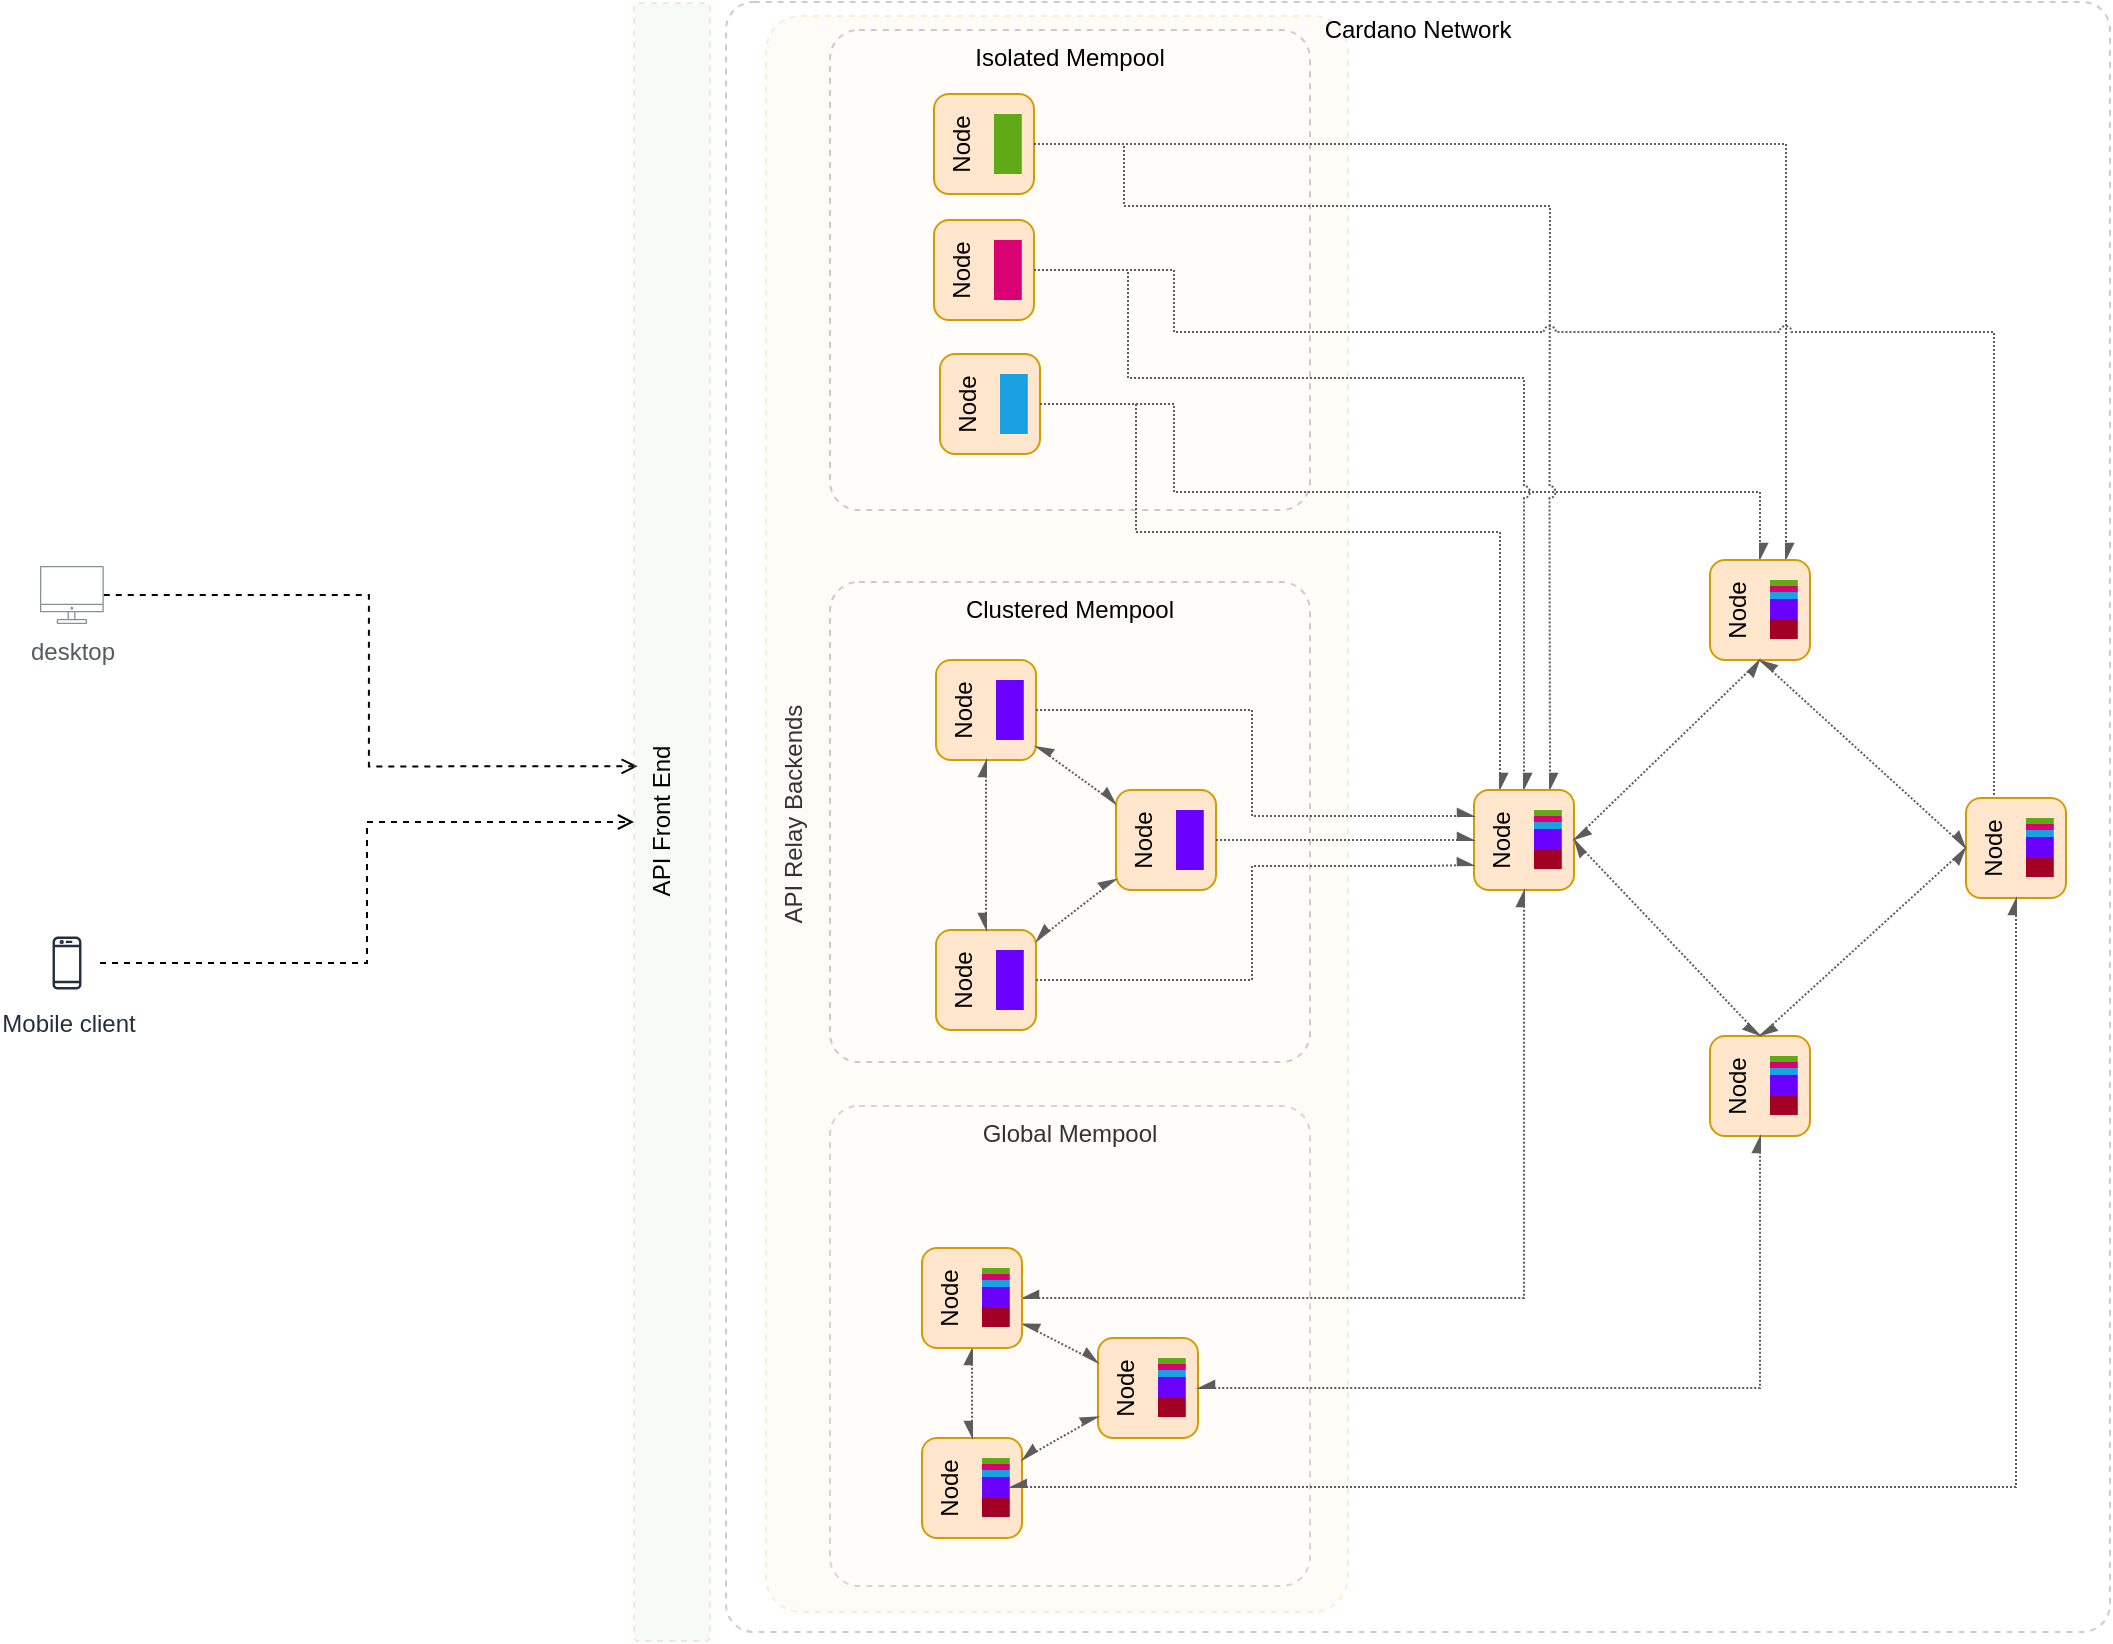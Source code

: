 <mxfile version="15.7.3" type="github">
  <diagram id="6a731a19-8d31-9384-78a2-239565b7b9f0" name="Page-1">
    <mxGraphModel dx="4465" dy="205" grid="0" gridSize="10" guides="1" tooltips="1" connect="1" arrows="1" fold="1" page="1" pageScale="1" pageWidth="1169" pageHeight="827" background="#ffffff" math="1" shadow="0">
      <root>
        <mxCell id="0" />
        <mxCell id="1" parent="0" />
        <mxCell id="PWVrWmLwcKZv5xCnu7mB-157" value="API Relay Backends" style="rounded=1;whiteSpace=wrap;html=1;dashed=1;verticalAlign=top;horizontal=0;spacing=2;arcSize=6;glass=0;sketch=0;shadow=0;opacity=20;strokeColor=#d79b00;fillColor=#ffe6cc;" parent="1" vertex="1">
          <mxGeometry x="-1844" y="838" width="291" height="798" as="geometry" />
        </mxCell>
        <mxCell id="PWVrWmLwcKZv5xCnu7mB-8" value="Global Mempool" style="rounded=1;whiteSpace=wrap;html=1;dashed=1;verticalAlign=top;horizontal=1;spacing=2;arcSize=6;glass=0;sketch=0;shadow=0;opacity=20;strokeColor=default;fillColor=default;fontColor=default;" parent="1" vertex="1">
          <mxGeometry x="-1812" y="1383" width="240" height="240" as="geometry" />
        </mxCell>
        <mxCell id="PWVrWmLwcKZv5xCnu7mB-158" value="Cardano Network" style="rounded=1;whiteSpace=wrap;html=1;dashed=1;verticalAlign=top;horizontal=1;spacing=2;arcSize=2;glass=0;sketch=0;shadow=0;opacity=20;strokeColor=default;fillColor=default;fontColor=default;labelPosition=center;verticalLabelPosition=middle;align=center;" parent="1" vertex="1">
          <mxGeometry x="-1864" y="831" width="692" height="815" as="geometry" />
        </mxCell>
        <mxCell id="PWVrWmLwcKZv5xCnu7mB-1" value="Isolated Mempool" style="rounded=1;whiteSpace=wrap;html=1;dashed=1;verticalAlign=top;horizontal=1;spacing=2;arcSize=6;glass=0;sketch=0;shadow=0;opacity=20;strokeColor=default;fillColor=default;fontColor=default;" parent="1" vertex="1">
          <mxGeometry x="-1812" y="845" width="240" height="240" as="geometry" />
        </mxCell>
        <mxCell id="PWVrWmLwcKZv5xCnu7mB-7" value="Clustered Mempool" style="rounded=1;whiteSpace=wrap;dashed=1;verticalAlign=top;horizontal=1;spacing=2;arcSize=6;glass=0;sketch=0;shadow=0;opacity=20;strokeColor=default;fillColor=default;fontColor=default;html=1;labelBorderColor=none;labelBackgroundColor=none;" parent="1" vertex="1">
          <mxGeometry x="-1812" y="1121" width="240" height="240" as="geometry" />
        </mxCell>
        <mxCell id="PWVrWmLwcKZv5xCnu7mB-62" style="edgeStyle=orthogonalEdgeStyle;rounded=0;orthogonalLoop=1;jettySize=auto;html=1;fontColor=#575757;startArrow=none;startFill=0;endArrow=async;endFill=1;targetPerimeterSpacing=0;strokeColor=#5C5C5C;jumpStyle=none;dashed=1;dashPattern=1 1;" parent="1" source="PWVrWmLwcKZv5xCnu7mB-45" target="PWVrWmLwcKZv5xCnu7mB-113" edge="1">
          <mxGeometry relative="1" as="geometry">
            <mxPoint x="-1545" y="922.623" as="targetPoint" />
            <Array as="points">
              <mxPoint x="-1640" y="1032" />
              <mxPoint x="-1640" y="1076" />
            </Array>
          </mxGeometry>
        </mxCell>
        <mxCell id="PWVrWmLwcKZv5xCnu7mB-24" value="" style="group" parent="1" vertex="1" connectable="0">
          <mxGeometry x="-1760" y="877" width="182" height="194" as="geometry" />
        </mxCell>
        <mxCell id="PWVrWmLwcKZv5xCnu7mB-19" value="Node" style="rounded=1;whiteSpace=wrap;html=1;fillColor=#ffe6cc;strokeColor=#d79b00;verticalAlign=top;treeFolding=0;treeMoving=0;comic=0;horizontal=0;" parent="PWVrWmLwcKZv5xCnu7mB-24" vertex="1">
          <mxGeometry width="50" height="50.0" as="geometry" />
        </mxCell>
        <mxCell id="PWVrWmLwcKZv5xCnu7mB-21" value="" style="rounded=0;whiteSpace=wrap;html=1;shadow=0;glass=0;labelBackgroundColor=none;sketch=0;verticalAlign=top;fillColor=#60a917;strokeColor=none;imageAspect=1;fontColor=#ffffff;" parent="PWVrWmLwcKZv5xCnu7mB-24" vertex="1">
          <mxGeometry x="30" y="10" width="13.89" height="10" as="geometry" />
        </mxCell>
        <mxCell id="PWVrWmLwcKZv5xCnu7mB-22" value="" style="rounded=0;whiteSpace=wrap;html=1;shadow=0;glass=0;labelBackgroundColor=none;sketch=0;verticalAlign=top;fillColor=#60a917;strokeColor=none;imageAspect=1;fontColor=#ffffff;" parent="PWVrWmLwcKZv5xCnu7mB-24" vertex="1">
          <mxGeometry x="30" y="20" width="13.89" height="10" as="geometry" />
        </mxCell>
        <mxCell id="PWVrWmLwcKZv5xCnu7mB-23" value="" style="rounded=0;whiteSpace=wrap;html=1;shadow=0;glass=0;labelBackgroundColor=none;sketch=0;verticalAlign=top;fillColor=#60a917;strokeColor=none;imageAspect=1;fontColor=#ffffff;" parent="PWVrWmLwcKZv5xCnu7mB-24" vertex="1">
          <mxGeometry x="30" y="30" width="13.89" height="10" as="geometry" />
        </mxCell>
        <mxCell id="PWVrWmLwcKZv5xCnu7mB-49" value="" style="group" parent="1" vertex="1" connectable="0">
          <mxGeometry x="-1757" y="1007" width="50" height="50" as="geometry" />
        </mxCell>
        <mxCell id="PWVrWmLwcKZv5xCnu7mB-45" value="Node" style="rounded=1;whiteSpace=wrap;html=1;fillColor=#ffe6cc;strokeColor=#d79b00;verticalAlign=top;treeFolding=0;treeMoving=0;comic=0;horizontal=0;" parent="PWVrWmLwcKZv5xCnu7mB-49" vertex="1">
          <mxGeometry width="50" height="50.0" as="geometry" />
        </mxCell>
        <mxCell id="PWVrWmLwcKZv5xCnu7mB-46" value="" style="rounded=0;whiteSpace=wrap;html=1;shadow=0;glass=0;labelBackgroundColor=none;sketch=0;verticalAlign=top;fillColor=#1ba1e2;strokeColor=none;imageAspect=1;fontColor=#ffffff;" parent="PWVrWmLwcKZv5xCnu7mB-49" vertex="1">
          <mxGeometry x="30" y="10" width="13.89" height="10" as="geometry" />
        </mxCell>
        <mxCell id="PWVrWmLwcKZv5xCnu7mB-47" value="" style="rounded=0;whiteSpace=wrap;html=1;shadow=0;glass=0;labelBackgroundColor=none;sketch=0;verticalAlign=top;fillColor=#1ba1e2;strokeColor=none;imageAspect=1;fontColor=#ffffff;" parent="PWVrWmLwcKZv5xCnu7mB-49" vertex="1">
          <mxGeometry x="30" y="20" width="13.89" height="10" as="geometry" />
        </mxCell>
        <mxCell id="PWVrWmLwcKZv5xCnu7mB-48" value="" style="rounded=0;whiteSpace=wrap;html=1;shadow=0;glass=0;labelBackgroundColor=none;sketch=0;verticalAlign=top;fillColor=#1ba1e2;strokeColor=none;imageAspect=1;fontColor=#ffffff;" parent="PWVrWmLwcKZv5xCnu7mB-49" vertex="1">
          <mxGeometry x="30" y="30" width="13.89" height="10" as="geometry" />
        </mxCell>
        <mxCell id="PWVrWmLwcKZv5xCnu7mB-50" value="" style="group" parent="1" vertex="1" connectable="0">
          <mxGeometry x="-1760" y="940" width="50" height="50" as="geometry" />
        </mxCell>
        <mxCell id="PWVrWmLwcKZv5xCnu7mB-36" value="Node" style="rounded=1;whiteSpace=wrap;html=1;fillColor=#ffe6cc;strokeColor=#d79b00;verticalAlign=top;treeFolding=0;treeMoving=0;comic=0;horizontal=0;" parent="PWVrWmLwcKZv5xCnu7mB-50" vertex="1">
          <mxGeometry width="50" height="50.0" as="geometry" />
        </mxCell>
        <mxCell id="PWVrWmLwcKZv5xCnu7mB-37" value="" style="rounded=0;whiteSpace=wrap;html=1;shadow=0;glass=0;labelBackgroundColor=none;sketch=0;verticalAlign=top;fillColor=#d80073;strokeColor=none;imageAspect=1;fontColor=#ffffff;" parent="PWVrWmLwcKZv5xCnu7mB-50" vertex="1">
          <mxGeometry x="30" y="10" width="13.89" height="10" as="geometry" />
        </mxCell>
        <mxCell id="PWVrWmLwcKZv5xCnu7mB-38" value="" style="rounded=0;whiteSpace=wrap;html=1;shadow=0;glass=0;labelBackgroundColor=none;sketch=0;verticalAlign=top;fillColor=#d80073;strokeColor=none;imageAspect=1;fontColor=#ffffff;" parent="PWVrWmLwcKZv5xCnu7mB-50" vertex="1">
          <mxGeometry x="30" y="20" width="13.89" height="10" as="geometry" />
        </mxCell>
        <mxCell id="PWVrWmLwcKZv5xCnu7mB-39" value="" style="rounded=0;whiteSpace=wrap;html=1;shadow=0;glass=0;labelBackgroundColor=none;sketch=0;verticalAlign=top;fillColor=#d80073;strokeColor=none;imageAspect=1;fontColor=#ffffff;" parent="PWVrWmLwcKZv5xCnu7mB-50" vertex="1">
          <mxGeometry x="30" y="30" width="13.89" height="10" as="geometry" />
        </mxCell>
        <mxCell id="PWVrWmLwcKZv5xCnu7mB-60" style="edgeStyle=orthogonalEdgeStyle;rounded=0;orthogonalLoop=1;jettySize=auto;html=1;fontColor=default;startArrow=none;startFill=0;endArrow=async;endFill=1;targetPerimeterSpacing=0;strokeColor=#5C5C5C;jumpStyle=arc;dashed=1;dashPattern=1 1;" parent="1" source="PWVrWmLwcKZv5xCnu7mB-36" target="PWVrWmLwcKZv5xCnu7mB-123" edge="1">
          <mxGeometry relative="1" as="geometry">
            <mxPoint x="-1543" y="1019.857" as="targetPoint" />
            <Array as="points">
              <mxPoint x="-1663" y="965" />
              <mxPoint x="-1663" y="1019" />
              <mxPoint x="-1465" y="1019" />
            </Array>
          </mxGeometry>
        </mxCell>
        <mxCell id="PWVrWmLwcKZv5xCnu7mB-61" style="edgeStyle=orthogonalEdgeStyle;rounded=0;orthogonalLoop=1;jettySize=auto;html=1;fontColor=#575757;startArrow=none;startFill=0;endArrow=async;endFill=1;targetPerimeterSpacing=0;strokeColor=#5C5C5C;jumpStyle=line;dashed=1;dashPattern=1 1;entryX=0.25;entryY=0;entryDx=0;entryDy=0;" parent="1" source="PWVrWmLwcKZv5xCnu7mB-45" target="PWVrWmLwcKZv5xCnu7mB-123" edge="1">
          <mxGeometry relative="1" as="geometry">
            <mxPoint x="-1543" y="1027.584" as="targetPoint" />
            <Array as="points">
              <mxPoint x="-1659" y="1032" />
              <mxPoint x="-1659" y="1096" />
              <mxPoint x="-1477" y="1096" />
              <mxPoint x="-1477" y="1225" />
            </Array>
          </mxGeometry>
        </mxCell>
        <mxCell id="PWVrWmLwcKZv5xCnu7mB-63" style="edgeStyle=orthogonalEdgeStyle;rounded=0;orthogonalLoop=1;jettySize=auto;html=1;fontColor=#575757;startArrow=none;startFill=0;endArrow=async;endFill=1;targetPerimeterSpacing=0;strokeColor=#5C5C5C;jumpStyle=arc;dashed=1;dashPattern=1 1;exitX=1;exitY=0.5;exitDx=0;exitDy=0;entryX=0.75;entryY=0;entryDx=0;entryDy=0;" parent="1" source="PWVrWmLwcKZv5xCnu7mB-19" target="PWVrWmLwcKZv5xCnu7mB-123" edge="1">
          <mxGeometry relative="1" as="geometry">
            <mxPoint x="-1716" y="918.724" as="sourcePoint" />
            <mxPoint x="-1543" y="1012.599" as="targetPoint" />
            <Array as="points">
              <mxPoint x="-1665" y="902" />
              <mxPoint x="-1665" y="933" />
              <mxPoint x="-1452" y="933" />
              <mxPoint x="-1452" y="1225" />
            </Array>
          </mxGeometry>
        </mxCell>
        <mxCell id="PWVrWmLwcKZv5xCnu7mB-64" style="rounded=0;orthogonalLoop=1;jettySize=auto;html=1;fontColor=#000000;startArrow=none;startFill=0;endArrow=async;endFill=1;strokeColor=#5C5C5C;targetPerimeterSpacing=0;edgeStyle=orthogonalEdgeStyle;labelBackgroundColor=none;dashed=1;dashPattern=1 1;exitX=1;exitY=0.5;exitDx=0;exitDy=0;entryX=0.75;entryY=0;entryDx=0;entryDy=0;" parent="1" source="PWVrWmLwcKZv5xCnu7mB-19" target="PWVrWmLwcKZv5xCnu7mB-113" edge="1">
          <mxGeometry relative="1" as="geometry">
            <mxPoint x="-1696" y="905" as="sourcePoint" />
            <mxPoint x="-1545" y="907.302" as="targetPoint" />
            <Array as="points">
              <mxPoint x="-1334" y="902" />
              <mxPoint x="-1334" y="1110" />
            </Array>
          </mxGeometry>
        </mxCell>
        <mxCell id="PWVrWmLwcKZv5xCnu7mB-65" style="edgeStyle=orthogonalEdgeStyle;rounded=0;orthogonalLoop=1;jettySize=auto;html=1;fontColor=#575757;startArrow=none;startFill=0;endArrow=async;endFill=1;targetPerimeterSpacing=0;strokeColor=#5C5C5C;jumpStyle=arc;entryX=0;entryY=0.5;entryDx=0;entryDy=0;dashed=1;dashPattern=1 1;" parent="1" source="PWVrWmLwcKZv5xCnu7mB-36" target="-uzsMk_w0Du20uLRkKy_-9" edge="1">
          <mxGeometry relative="1" as="geometry">
            <mxPoint x="-1670" y="959.551" as="sourcePoint" />
            <mxPoint x="-1545" y="914.628" as="targetPoint" />
            <Array as="points">
              <mxPoint x="-1640" y="965" />
              <mxPoint x="-1640" y="996" />
              <mxPoint x="-1230" y="996" />
            </Array>
          </mxGeometry>
        </mxCell>
        <mxCell id="PWVrWmLwcKZv5xCnu7mB-66" value="" style="group" parent="1" vertex="1" connectable="0">
          <mxGeometry x="-1759" y="1160" width="50" height="50" as="geometry" />
        </mxCell>
        <mxCell id="PWVrWmLwcKZv5xCnu7mB-67" value="Node" style="rounded=1;whiteSpace=wrap;html=1;fillColor=#ffe6cc;strokeColor=#d79b00;verticalAlign=top;treeFolding=0;treeMoving=0;comic=0;horizontal=0;" parent="PWVrWmLwcKZv5xCnu7mB-66" vertex="1">
          <mxGeometry width="50" height="50.0" as="geometry" />
        </mxCell>
        <mxCell id="PWVrWmLwcKZv5xCnu7mB-68" value="" style="rounded=0;whiteSpace=wrap;html=1;shadow=0;glass=0;labelBackgroundColor=none;sketch=0;verticalAlign=top;fillColor=#6a00ff;strokeColor=none;imageAspect=1;fontColor=#ffffff;" parent="PWVrWmLwcKZv5xCnu7mB-66" vertex="1">
          <mxGeometry x="30" y="10" width="13.89" height="10" as="geometry" />
        </mxCell>
        <mxCell id="PWVrWmLwcKZv5xCnu7mB-69" value="" style="rounded=0;whiteSpace=wrap;html=1;shadow=0;glass=0;labelBackgroundColor=none;sketch=0;verticalAlign=top;fillColor=#6a00ff;strokeColor=none;imageAspect=1;fontColor=#ffffff;" parent="PWVrWmLwcKZv5xCnu7mB-66" vertex="1">
          <mxGeometry x="30" y="20" width="13.89" height="10" as="geometry" />
        </mxCell>
        <mxCell id="PWVrWmLwcKZv5xCnu7mB-70" value="" style="rounded=0;whiteSpace=wrap;html=1;shadow=0;glass=0;labelBackgroundColor=none;sketch=0;verticalAlign=top;fillColor=#6a00ff;strokeColor=none;imageAspect=1;fontColor=#ffffff;" parent="PWVrWmLwcKZv5xCnu7mB-66" vertex="1">
          <mxGeometry x="30" y="30" width="13.89" height="10" as="geometry" />
        </mxCell>
        <mxCell id="PWVrWmLwcKZv5xCnu7mB-81" value="" style="group" parent="1" vertex="1" connectable="0">
          <mxGeometry x="-1669" y="1225" width="50" height="50" as="geometry" />
        </mxCell>
        <mxCell id="PWVrWmLwcKZv5xCnu7mB-82" value="Node" style="rounded=1;whiteSpace=wrap;html=1;fillColor=#ffe6cc;strokeColor=#d79b00;verticalAlign=top;treeFolding=0;treeMoving=0;comic=0;horizontal=0;" parent="PWVrWmLwcKZv5xCnu7mB-81" vertex="1">
          <mxGeometry width="50" height="50.0" as="geometry" />
        </mxCell>
        <mxCell id="PWVrWmLwcKZv5xCnu7mB-83" value="" style="rounded=0;whiteSpace=wrap;html=1;shadow=0;glass=0;labelBackgroundColor=none;sketch=0;verticalAlign=top;fillColor=#6a00ff;strokeColor=none;imageAspect=1;fontColor=#ffffff;" parent="PWVrWmLwcKZv5xCnu7mB-81" vertex="1">
          <mxGeometry x="30" y="10" width="13.89" height="10" as="geometry" />
        </mxCell>
        <mxCell id="PWVrWmLwcKZv5xCnu7mB-84" value="" style="rounded=0;whiteSpace=wrap;html=1;shadow=0;glass=0;labelBackgroundColor=none;sketch=0;verticalAlign=top;fillColor=#6a00ff;strokeColor=none;imageAspect=1;fontColor=#ffffff;" parent="PWVrWmLwcKZv5xCnu7mB-81" vertex="1">
          <mxGeometry x="30" y="20" width="13.89" height="10" as="geometry" />
        </mxCell>
        <mxCell id="PWVrWmLwcKZv5xCnu7mB-85" value="" style="rounded=0;whiteSpace=wrap;html=1;shadow=0;glass=0;labelBackgroundColor=none;sketch=0;verticalAlign=top;fillColor=#6a00ff;strokeColor=none;imageAspect=1;fontColor=#ffffff;" parent="PWVrWmLwcKZv5xCnu7mB-81" vertex="1">
          <mxGeometry x="30" y="30" width="13.89" height="10" as="geometry" />
        </mxCell>
        <mxCell id="PWVrWmLwcKZv5xCnu7mB-86" value="" style="group" parent="1" vertex="1" connectable="0">
          <mxGeometry x="-1759" y="1295" width="50" height="50" as="geometry" />
        </mxCell>
        <mxCell id="PWVrWmLwcKZv5xCnu7mB-87" value="Node" style="rounded=1;whiteSpace=wrap;html=1;fillColor=#ffe6cc;strokeColor=#d79b00;verticalAlign=top;treeFolding=0;treeMoving=0;comic=0;horizontal=0;" parent="PWVrWmLwcKZv5xCnu7mB-86" vertex="1">
          <mxGeometry width="50" height="50.0" as="geometry" />
        </mxCell>
        <mxCell id="PWVrWmLwcKZv5xCnu7mB-88" value="" style="rounded=0;whiteSpace=wrap;html=1;shadow=0;glass=0;labelBackgroundColor=none;sketch=0;verticalAlign=top;fillColor=#6a00ff;strokeColor=none;imageAspect=1;fontColor=#ffffff;" parent="PWVrWmLwcKZv5xCnu7mB-86" vertex="1">
          <mxGeometry x="30" y="10" width="13.89" height="10" as="geometry" />
        </mxCell>
        <mxCell id="PWVrWmLwcKZv5xCnu7mB-89" value="" style="rounded=0;whiteSpace=wrap;html=1;shadow=0;glass=0;labelBackgroundColor=none;sketch=0;verticalAlign=top;fillColor=#6a00ff;strokeColor=none;imageAspect=1;fontColor=#ffffff;" parent="PWVrWmLwcKZv5xCnu7mB-86" vertex="1">
          <mxGeometry x="30" y="20" width="13.89" height="10" as="geometry" />
        </mxCell>
        <mxCell id="PWVrWmLwcKZv5xCnu7mB-90" value="" style="rounded=0;whiteSpace=wrap;html=1;shadow=0;glass=0;labelBackgroundColor=none;sketch=0;verticalAlign=top;fillColor=#6a00ff;strokeColor=none;imageAspect=1;fontColor=#ffffff;" parent="PWVrWmLwcKZv5xCnu7mB-86" vertex="1">
          <mxGeometry x="30" y="30" width="13.89" height="10" as="geometry" />
        </mxCell>
        <mxCell id="PWVrWmLwcKZv5xCnu7mB-91" style="edgeStyle=none;rounded=0;jumpStyle=none;orthogonalLoop=1;jettySize=auto;html=1;fontColor=default;startArrow=async;startFill=1;endArrow=async;endFill=1;targetPerimeterSpacing=0;strokeColor=#5C5C5C;dashed=1;dashPattern=1 1;" parent="1" source="PWVrWmLwcKZv5xCnu7mB-87" target="PWVrWmLwcKZv5xCnu7mB-67" edge="1">
          <mxGeometry relative="1" as="geometry" />
        </mxCell>
        <mxCell id="PWVrWmLwcKZv5xCnu7mB-92" style="edgeStyle=none;rounded=0;jumpStyle=none;orthogonalLoop=1;jettySize=auto;html=1;fontColor=default;startArrow=async;startFill=1;endArrow=async;endFill=1;targetPerimeterSpacing=0;strokeColor=#5C5C5C;dashed=1;dashPattern=1 1;" parent="1" source="PWVrWmLwcKZv5xCnu7mB-67" target="PWVrWmLwcKZv5xCnu7mB-82" edge="1">
          <mxGeometry relative="1" as="geometry" />
        </mxCell>
        <mxCell id="PWVrWmLwcKZv5xCnu7mB-93" style="edgeStyle=none;rounded=0;jumpStyle=none;orthogonalLoop=1;jettySize=auto;html=1;fontColor=default;startArrow=async;startFill=1;endArrow=async;endFill=1;targetPerimeterSpacing=0;strokeColor=#5C5C5C;dashed=1;dashPattern=1 1;" parent="1" source="PWVrWmLwcKZv5xCnu7mB-87" target="PWVrWmLwcKZv5xCnu7mB-82" edge="1">
          <mxGeometry relative="1" as="geometry" />
        </mxCell>
        <mxCell id="PWVrWmLwcKZv5xCnu7mB-112" value="" style="group" parent="1" vertex="1" connectable="0">
          <mxGeometry x="-1372" y="1110" width="50" height="50" as="geometry" />
        </mxCell>
        <mxCell id="PWVrWmLwcKZv5xCnu7mB-113" value="Node" style="rounded=1;whiteSpace=wrap;html=1;fillColor=#ffe6cc;strokeColor=#d79b00;verticalAlign=top;treeFolding=0;treeMoving=0;comic=0;horizontal=0;" parent="PWVrWmLwcKZv5xCnu7mB-112" vertex="1">
          <mxGeometry width="50" height="50.0" as="geometry" />
        </mxCell>
        <mxCell id="PWVrWmLwcKZv5xCnu7mB-114" value="" style="rounded=0;whiteSpace=wrap;html=1;shadow=0;glass=0;labelBackgroundColor=none;sketch=0;verticalAlign=top;fillColor=#60a917;strokeColor=none;imageAspect=1;fontColor=#ffffff;" parent="PWVrWmLwcKZv5xCnu7mB-112" vertex="1">
          <mxGeometry x="30" y="10" width="13.89" height="3" as="geometry" />
        </mxCell>
        <mxCell id="PWVrWmLwcKZv5xCnu7mB-116" value="" style="rounded=0;whiteSpace=wrap;html=1;shadow=0;glass=0;labelBackgroundColor=none;sketch=0;verticalAlign=top;fillColor=#1ba1e2;strokeColor=none;imageAspect=1;fontColor=#ffffff;" parent="PWVrWmLwcKZv5xCnu7mB-112" vertex="1">
          <mxGeometry x="30" y="16" width="13.89" height="3.5" as="geometry" />
        </mxCell>
        <mxCell id="PWVrWmLwcKZv5xCnu7mB-119" value="" style="rounded=0;whiteSpace=wrap;html=1;shadow=0;glass=0;labelBackgroundColor=none;sketch=0;verticalAlign=top;fillColor=#d80073;strokeColor=none;imageAspect=1;fontColor=#ffffff;" parent="PWVrWmLwcKZv5xCnu7mB-112" vertex="1">
          <mxGeometry x="30" y="13" width="13.89" height="3" as="geometry" />
        </mxCell>
        <mxCell id="PWVrWmLwcKZv5xCnu7mB-120" value="" style="rounded=0;whiteSpace=wrap;html=1;shadow=0;glass=0;labelBackgroundColor=none;sketch=0;verticalAlign=top;fillColor=#6a00ff;strokeColor=none;imageAspect=1;fontColor=#ffffff;" parent="PWVrWmLwcKZv5xCnu7mB-112" vertex="1">
          <mxGeometry x="30" y="19.5" width="13.89" height="10" as="geometry" />
        </mxCell>
        <mxCell id="PWVrWmLwcKZv5xCnu7mB-115" value="" style="rounded=0;whiteSpace=wrap;html=1;shadow=0;glass=0;labelBackgroundColor=none;sketch=0;verticalAlign=top;fillColor=#a20025;strokeColor=none;imageAspect=1;fontColor=#ffffff;" parent="PWVrWmLwcKZv5xCnu7mB-112" vertex="1">
          <mxGeometry x="30" y="29.5" width="13.89" height="10" as="geometry" />
        </mxCell>
        <mxCell id="PWVrWmLwcKZv5xCnu7mB-122" value="" style="group" parent="1" vertex="1" connectable="0">
          <mxGeometry x="-1490" y="1225" width="50" height="50" as="geometry" />
        </mxCell>
        <mxCell id="PWVrWmLwcKZv5xCnu7mB-123" value="Node" style="rounded=1;whiteSpace=wrap;html=1;fillColor=#ffe6cc;strokeColor=#d79b00;verticalAlign=top;treeFolding=0;treeMoving=0;comic=0;horizontal=0;" parent="PWVrWmLwcKZv5xCnu7mB-122" vertex="1">
          <mxGeometry width="50" height="50.0" as="geometry" />
        </mxCell>
        <mxCell id="PWVrWmLwcKZv5xCnu7mB-124" value="" style="rounded=0;whiteSpace=wrap;html=1;shadow=0;glass=0;labelBackgroundColor=none;sketch=0;verticalAlign=top;fillColor=#60a917;strokeColor=none;imageAspect=1;fontColor=#ffffff;" parent="PWVrWmLwcKZv5xCnu7mB-122" vertex="1">
          <mxGeometry x="30" y="10" width="13.89" height="3" as="geometry" />
        </mxCell>
        <mxCell id="PWVrWmLwcKZv5xCnu7mB-125" value="" style="rounded=0;whiteSpace=wrap;html=1;shadow=0;glass=0;labelBackgroundColor=none;sketch=0;verticalAlign=top;fillColor=#1ba1e2;strokeColor=none;imageAspect=1;fontColor=#ffffff;" parent="PWVrWmLwcKZv5xCnu7mB-122" vertex="1">
          <mxGeometry x="30" y="16" width="13.89" height="3.5" as="geometry" />
        </mxCell>
        <mxCell id="PWVrWmLwcKZv5xCnu7mB-126" value="" style="rounded=0;whiteSpace=wrap;html=1;shadow=0;glass=0;labelBackgroundColor=none;sketch=0;verticalAlign=top;fillColor=#d80073;strokeColor=none;imageAspect=1;fontColor=#ffffff;" parent="PWVrWmLwcKZv5xCnu7mB-122" vertex="1">
          <mxGeometry x="30" y="13" width="13.89" height="3" as="geometry" />
        </mxCell>
        <mxCell id="PWVrWmLwcKZv5xCnu7mB-127" value="" style="rounded=0;whiteSpace=wrap;html=1;shadow=0;glass=0;labelBackgroundColor=none;sketch=0;verticalAlign=top;fillColor=#6a00ff;strokeColor=none;imageAspect=1;fontColor=#ffffff;" parent="PWVrWmLwcKZv5xCnu7mB-122" vertex="1">
          <mxGeometry x="30" y="19.5" width="13.89" height="10" as="geometry" />
        </mxCell>
        <mxCell id="PWVrWmLwcKZv5xCnu7mB-128" value="" style="rounded=0;whiteSpace=wrap;html=1;shadow=0;glass=0;labelBackgroundColor=none;sketch=0;verticalAlign=top;fillColor=#a20025;strokeColor=none;imageAspect=1;fontColor=#ffffff;" parent="PWVrWmLwcKZv5xCnu7mB-122" vertex="1">
          <mxGeometry x="30" y="29.5" width="13.89" height="10" as="geometry" />
        </mxCell>
        <mxCell id="PWVrWmLwcKZv5xCnu7mB-136" value="" style="group" parent="1" vertex="1" connectable="0">
          <mxGeometry x="-1766" y="1549" width="50" height="50" as="geometry" />
        </mxCell>
        <mxCell id="PWVrWmLwcKZv5xCnu7mB-137" value="Node" style="rounded=1;whiteSpace=wrap;html=1;fillColor=#ffe6cc;strokeColor=#d79b00;verticalAlign=top;treeFolding=0;treeMoving=0;comic=0;horizontal=0;" parent="PWVrWmLwcKZv5xCnu7mB-136" vertex="1">
          <mxGeometry width="50" height="50.0" as="geometry" />
        </mxCell>
        <mxCell id="PWVrWmLwcKZv5xCnu7mB-138" value="" style="rounded=0;whiteSpace=wrap;html=1;shadow=0;glass=0;labelBackgroundColor=none;sketch=0;verticalAlign=top;fillColor=#60a917;strokeColor=none;imageAspect=1;fontColor=#ffffff;" parent="PWVrWmLwcKZv5xCnu7mB-136" vertex="1">
          <mxGeometry x="30" y="10" width="13.89" height="3" as="geometry" />
        </mxCell>
        <mxCell id="PWVrWmLwcKZv5xCnu7mB-139" value="" style="rounded=0;whiteSpace=wrap;html=1;shadow=0;glass=0;labelBackgroundColor=none;sketch=0;verticalAlign=top;fillColor=#1ba1e2;strokeColor=none;imageAspect=1;fontColor=#ffffff;" parent="PWVrWmLwcKZv5xCnu7mB-136" vertex="1">
          <mxGeometry x="30" y="16" width="13.89" height="3.5" as="geometry" />
        </mxCell>
        <mxCell id="PWVrWmLwcKZv5xCnu7mB-140" value="" style="rounded=0;whiteSpace=wrap;html=1;shadow=0;glass=0;labelBackgroundColor=none;sketch=0;verticalAlign=top;fillColor=#d80073;strokeColor=none;imageAspect=1;fontColor=#ffffff;" parent="PWVrWmLwcKZv5xCnu7mB-136" vertex="1">
          <mxGeometry x="30" y="13" width="13.89" height="3" as="geometry" />
        </mxCell>
        <mxCell id="PWVrWmLwcKZv5xCnu7mB-141" value="" style="rounded=0;whiteSpace=wrap;html=1;shadow=0;glass=0;labelBackgroundColor=none;sketch=0;verticalAlign=top;fillColor=#6a00ff;strokeColor=none;imageAspect=1;fontColor=#ffffff;" parent="PWVrWmLwcKZv5xCnu7mB-136" vertex="1">
          <mxGeometry x="30" y="19.5" width="13.89" height="10" as="geometry" />
        </mxCell>
        <mxCell id="PWVrWmLwcKZv5xCnu7mB-142" value="" style="rounded=0;whiteSpace=wrap;html=1;shadow=0;glass=0;labelBackgroundColor=none;sketch=0;verticalAlign=top;fillColor=#a20025;strokeColor=none;imageAspect=1;fontColor=#ffffff;" parent="PWVrWmLwcKZv5xCnu7mB-136" vertex="1">
          <mxGeometry x="30" y="29.5" width="13.89" height="10" as="geometry" />
        </mxCell>
        <mxCell id="PWVrWmLwcKZv5xCnu7mB-143" value="" style="group" parent="1" vertex="1" connectable="0">
          <mxGeometry x="-1678" y="1499" width="50" height="50" as="geometry" />
        </mxCell>
        <mxCell id="PWVrWmLwcKZv5xCnu7mB-144" value="Node" style="rounded=1;whiteSpace=wrap;html=1;fillColor=#ffe6cc;strokeColor=#d79b00;verticalAlign=top;treeFolding=0;treeMoving=0;comic=0;horizontal=0;" parent="PWVrWmLwcKZv5xCnu7mB-143" vertex="1">
          <mxGeometry width="50" height="50.0" as="geometry" />
        </mxCell>
        <mxCell id="PWVrWmLwcKZv5xCnu7mB-145" value="" style="rounded=0;whiteSpace=wrap;html=1;shadow=0;glass=0;labelBackgroundColor=none;sketch=0;verticalAlign=top;fillColor=#60a917;strokeColor=none;imageAspect=1;fontColor=#ffffff;" parent="PWVrWmLwcKZv5xCnu7mB-143" vertex="1">
          <mxGeometry x="30" y="10" width="13.89" height="3" as="geometry" />
        </mxCell>
        <mxCell id="PWVrWmLwcKZv5xCnu7mB-146" value="" style="rounded=0;whiteSpace=wrap;html=1;shadow=0;glass=0;labelBackgroundColor=none;sketch=0;verticalAlign=top;fillColor=#1ba1e2;strokeColor=none;imageAspect=1;fontColor=#ffffff;" parent="PWVrWmLwcKZv5xCnu7mB-143" vertex="1">
          <mxGeometry x="30" y="16" width="13.89" height="3.5" as="geometry" />
        </mxCell>
        <mxCell id="PWVrWmLwcKZv5xCnu7mB-147" value="" style="rounded=0;whiteSpace=wrap;html=1;shadow=0;glass=0;labelBackgroundColor=none;sketch=0;verticalAlign=top;fillColor=#d80073;strokeColor=none;imageAspect=1;fontColor=#ffffff;" parent="PWVrWmLwcKZv5xCnu7mB-143" vertex="1">
          <mxGeometry x="30" y="13" width="13.89" height="3" as="geometry" />
        </mxCell>
        <mxCell id="PWVrWmLwcKZv5xCnu7mB-148" value="" style="rounded=0;whiteSpace=wrap;html=1;shadow=0;glass=0;labelBackgroundColor=none;sketch=0;verticalAlign=top;fillColor=#6a00ff;strokeColor=none;imageAspect=1;fontColor=#ffffff;" parent="PWVrWmLwcKZv5xCnu7mB-143" vertex="1">
          <mxGeometry x="30" y="19.5" width="13.89" height="10" as="geometry" />
        </mxCell>
        <mxCell id="PWVrWmLwcKZv5xCnu7mB-149" value="" style="rounded=0;whiteSpace=wrap;html=1;shadow=0;glass=0;labelBackgroundColor=none;sketch=0;verticalAlign=top;fillColor=#a20025;strokeColor=none;imageAspect=1;fontColor=#ffffff;" parent="PWVrWmLwcKZv5xCnu7mB-143" vertex="1">
          <mxGeometry x="30" y="29.5" width="13.89" height="10" as="geometry" />
        </mxCell>
        <mxCell id="PWVrWmLwcKZv5xCnu7mB-150" style="edgeStyle=none;rounded=0;jumpStyle=none;orthogonalLoop=1;jettySize=auto;html=1;fontColor=default;startArrow=async;startFill=1;endArrow=async;endFill=1;targetPerimeterSpacing=0;strokeColor=#5C5C5C;dashed=1;dashPattern=1 1;" parent="1" source="PWVrWmLwcKZv5xCnu7mB-130" target="PWVrWmLwcKZv5xCnu7mB-144" edge="1">
          <mxGeometry relative="1" as="geometry" />
        </mxCell>
        <mxCell id="PWVrWmLwcKZv5xCnu7mB-151" style="edgeStyle=none;rounded=0;jumpStyle=none;orthogonalLoop=1;jettySize=auto;html=1;fontColor=default;startArrow=async;startFill=1;endArrow=async;endFill=1;targetPerimeterSpacing=0;strokeColor=#5C5C5C;dashed=1;dashPattern=1 1;" parent="1" source="PWVrWmLwcKZv5xCnu7mB-137" target="PWVrWmLwcKZv5xCnu7mB-144" edge="1">
          <mxGeometry relative="1" as="geometry" />
        </mxCell>
        <mxCell id="PWVrWmLwcKZv5xCnu7mB-152" style="edgeStyle=none;rounded=0;jumpStyle=none;orthogonalLoop=1;jettySize=auto;html=1;fontColor=default;startArrow=async;startFill=1;endArrow=async;endFill=1;targetPerimeterSpacing=0;strokeColor=#5C5C5C;dashed=1;dashPattern=1 1;" parent="1" source="PWVrWmLwcKZv5xCnu7mB-137" target="PWVrWmLwcKZv5xCnu7mB-130" edge="1">
          <mxGeometry relative="1" as="geometry" />
        </mxCell>
        <mxCell id="PWVrWmLwcKZv5xCnu7mB-154" style="edgeStyle=orthogonalEdgeStyle;rounded=0;jumpStyle=none;orthogonalLoop=1;jettySize=auto;html=1;entryX=0;entryY=0.5;entryDx=0;entryDy=0;fontColor=default;startArrow=none;startFill=0;endArrow=async;endFill=1;targetPerimeterSpacing=0;strokeColor=#5C5C5C;dashed=1;dashPattern=1 1;" parent="1" source="PWVrWmLwcKZv5xCnu7mB-82" target="PWVrWmLwcKZv5xCnu7mB-123" edge="1">
          <mxGeometry relative="1" as="geometry">
            <Array as="points">
              <mxPoint x="-1544" y="1250" />
              <mxPoint x="-1544" y="1250" />
            </Array>
          </mxGeometry>
        </mxCell>
        <mxCell id="PWVrWmLwcKZv5xCnu7mB-155" style="edgeStyle=orthogonalEdgeStyle;rounded=0;jumpStyle=none;orthogonalLoop=1;jettySize=auto;html=1;fontColor=default;startArrow=none;startFill=0;endArrow=async;endFill=1;targetPerimeterSpacing=0;strokeColor=#5C5C5C;dashed=1;dashPattern=1 1;entryX=0;entryY=0.25;entryDx=0;entryDy=0;" parent="1" source="PWVrWmLwcKZv5xCnu7mB-67" target="PWVrWmLwcKZv5xCnu7mB-123" edge="1">
          <mxGeometry relative="1" as="geometry">
            <Array as="points">
              <mxPoint x="-1601" y="1185" />
              <mxPoint x="-1601" y="1238" />
              <mxPoint x="-1490" y="1238" />
            </Array>
          </mxGeometry>
        </mxCell>
        <mxCell id="PWVrWmLwcKZv5xCnu7mB-156" style="edgeStyle=orthogonalEdgeStyle;rounded=0;jumpStyle=none;orthogonalLoop=1;jettySize=auto;html=1;fontColor=default;startArrow=none;startFill=0;endArrow=async;endFill=1;targetPerimeterSpacing=0;strokeColor=#5C5C5C;dashed=1;dashPattern=1 1;entryX=0;entryY=0.75;entryDx=0;entryDy=0;" parent="1" source="PWVrWmLwcKZv5xCnu7mB-87" target="PWVrWmLwcKZv5xCnu7mB-123" edge="1">
          <mxGeometry relative="1" as="geometry">
            <Array as="points">
              <mxPoint x="-1601" y="1320" />
              <mxPoint x="-1601" y="1263" />
              <mxPoint x="-1515" y="1263" />
            </Array>
          </mxGeometry>
        </mxCell>
        <mxCell id="-uzsMk_w0Du20uLRkKy_-1" value="" style="group" vertex="1" connectable="0" parent="1">
          <mxGeometry x="-1372" y="1348" width="50" height="50" as="geometry" />
        </mxCell>
        <mxCell id="-uzsMk_w0Du20uLRkKy_-2" value="Node" style="rounded=1;whiteSpace=wrap;html=1;fillColor=#ffe6cc;strokeColor=#d79b00;verticalAlign=top;treeFolding=0;treeMoving=0;comic=0;horizontal=0;" vertex="1" parent="-uzsMk_w0Du20uLRkKy_-1">
          <mxGeometry width="50" height="50.0" as="geometry" />
        </mxCell>
        <mxCell id="-uzsMk_w0Du20uLRkKy_-3" value="" style="rounded=0;whiteSpace=wrap;html=1;shadow=0;glass=0;labelBackgroundColor=none;sketch=0;verticalAlign=top;fillColor=#60a917;strokeColor=none;imageAspect=1;fontColor=#ffffff;" vertex="1" parent="-uzsMk_w0Du20uLRkKy_-1">
          <mxGeometry x="30" y="10" width="13.89" height="3" as="geometry" />
        </mxCell>
        <mxCell id="-uzsMk_w0Du20uLRkKy_-4" value="" style="rounded=0;whiteSpace=wrap;html=1;shadow=0;glass=0;labelBackgroundColor=none;sketch=0;verticalAlign=top;fillColor=#1ba1e2;strokeColor=none;imageAspect=1;fontColor=#ffffff;" vertex="1" parent="-uzsMk_w0Du20uLRkKy_-1">
          <mxGeometry x="30" y="16" width="13.89" height="3.5" as="geometry" />
        </mxCell>
        <mxCell id="-uzsMk_w0Du20uLRkKy_-5" value="" style="rounded=0;whiteSpace=wrap;html=1;shadow=0;glass=0;labelBackgroundColor=none;sketch=0;verticalAlign=top;fillColor=#d80073;strokeColor=none;imageAspect=1;fontColor=#ffffff;" vertex="1" parent="-uzsMk_w0Du20uLRkKy_-1">
          <mxGeometry x="30" y="13" width="13.89" height="3" as="geometry" />
        </mxCell>
        <mxCell id="-uzsMk_w0Du20uLRkKy_-6" value="" style="rounded=0;whiteSpace=wrap;html=1;shadow=0;glass=0;labelBackgroundColor=none;sketch=0;verticalAlign=top;fillColor=#6a00ff;strokeColor=none;imageAspect=1;fontColor=#ffffff;" vertex="1" parent="-uzsMk_w0Du20uLRkKy_-1">
          <mxGeometry x="30" y="19.5" width="13.89" height="10" as="geometry" />
        </mxCell>
        <mxCell id="-uzsMk_w0Du20uLRkKy_-7" value="" style="rounded=0;whiteSpace=wrap;html=1;shadow=0;glass=0;labelBackgroundColor=none;sketch=0;verticalAlign=top;fillColor=#a20025;strokeColor=none;imageAspect=1;fontColor=#ffffff;" vertex="1" parent="-uzsMk_w0Du20uLRkKy_-1">
          <mxGeometry x="30" y="29.5" width="13.89" height="10" as="geometry" />
        </mxCell>
        <mxCell id="-uzsMk_w0Du20uLRkKy_-8" value="" style="group" vertex="1" connectable="0" parent="1">
          <mxGeometry x="-1244" y="1229" width="50" height="50" as="geometry" />
        </mxCell>
        <mxCell id="-uzsMk_w0Du20uLRkKy_-9" value="Node" style="rounded=1;whiteSpace=wrap;html=1;fillColor=#ffe6cc;strokeColor=#d79b00;verticalAlign=top;treeFolding=0;treeMoving=0;comic=0;horizontal=0;" vertex="1" parent="-uzsMk_w0Du20uLRkKy_-8">
          <mxGeometry width="50" height="50.0" as="geometry" />
        </mxCell>
        <mxCell id="-uzsMk_w0Du20uLRkKy_-10" value="" style="rounded=0;whiteSpace=wrap;html=1;shadow=0;glass=0;labelBackgroundColor=none;sketch=0;verticalAlign=top;fillColor=#60a917;strokeColor=none;imageAspect=1;fontColor=#ffffff;" vertex="1" parent="-uzsMk_w0Du20uLRkKy_-8">
          <mxGeometry x="30" y="10" width="13.89" height="3" as="geometry" />
        </mxCell>
        <mxCell id="-uzsMk_w0Du20uLRkKy_-11" value="" style="rounded=0;whiteSpace=wrap;html=1;shadow=0;glass=0;labelBackgroundColor=none;sketch=0;verticalAlign=top;fillColor=#1ba1e2;strokeColor=none;imageAspect=1;fontColor=#ffffff;" vertex="1" parent="-uzsMk_w0Du20uLRkKy_-8">
          <mxGeometry x="30" y="16" width="13.89" height="3.5" as="geometry" />
        </mxCell>
        <mxCell id="-uzsMk_w0Du20uLRkKy_-12" value="" style="rounded=0;whiteSpace=wrap;html=1;shadow=0;glass=0;labelBackgroundColor=none;sketch=0;verticalAlign=top;fillColor=#d80073;strokeColor=none;imageAspect=1;fontColor=#ffffff;" vertex="1" parent="-uzsMk_w0Du20uLRkKy_-8">
          <mxGeometry x="30" y="13" width="13.89" height="3" as="geometry" />
        </mxCell>
        <mxCell id="-uzsMk_w0Du20uLRkKy_-13" value="" style="rounded=0;whiteSpace=wrap;html=1;shadow=0;glass=0;labelBackgroundColor=none;sketch=0;verticalAlign=top;fillColor=#6a00ff;strokeColor=none;imageAspect=1;fontColor=#ffffff;" vertex="1" parent="-uzsMk_w0Du20uLRkKy_-8">
          <mxGeometry x="30" y="19.5" width="13.89" height="10" as="geometry" />
        </mxCell>
        <mxCell id="-uzsMk_w0Du20uLRkKy_-14" value="" style="rounded=0;whiteSpace=wrap;html=1;shadow=0;glass=0;labelBackgroundColor=none;sketch=0;verticalAlign=top;fillColor=#a20025;strokeColor=none;imageAspect=1;fontColor=#ffffff;" vertex="1" parent="-uzsMk_w0Du20uLRkKy_-8">
          <mxGeometry x="30" y="29.5" width="13.89" height="10" as="geometry" />
        </mxCell>
        <mxCell id="-uzsMk_w0Du20uLRkKy_-15" style="edgeStyle=none;rounded=0;jumpStyle=none;orthogonalLoop=1;jettySize=auto;html=1;fontColor=default;startArrow=async;startFill=1;endArrow=async;endFill=1;targetPerimeterSpacing=0;strokeColor=#5C5C5C;exitX=0.5;exitY=1;exitDx=0;exitDy=0;entryX=0;entryY=0.5;entryDx=0;entryDy=0;dashed=1;dashPattern=1 1;" edge="1" parent="1" source="PWVrWmLwcKZv5xCnu7mB-113" target="-uzsMk_w0Du20uLRkKy_-9">
          <mxGeometry relative="1" as="geometry" />
        </mxCell>
        <mxCell id="-uzsMk_w0Du20uLRkKy_-16" style="edgeStyle=none;rounded=0;jumpStyle=none;orthogonalLoop=1;jettySize=auto;html=1;entryX=0.5;entryY=0;entryDx=0;entryDy=0;fontColor=default;startArrow=async;startFill=1;endArrow=async;endFill=1;targetPerimeterSpacing=0;strokeColor=#5C5C5C;exitX=0;exitY=0.5;exitDx=0;exitDy=0;dashed=1;dashPattern=1 1;" edge="1" parent="1" source="-uzsMk_w0Du20uLRkKy_-9" target="-uzsMk_w0Du20uLRkKy_-2">
          <mxGeometry relative="1" as="geometry" />
        </mxCell>
        <mxCell id="-uzsMk_w0Du20uLRkKy_-17" style="edgeStyle=none;rounded=0;jumpStyle=none;orthogonalLoop=1;jettySize=auto;html=1;fontColor=default;startArrow=async;startFill=1;endArrow=async;endFill=1;targetPerimeterSpacing=0;strokeColor=#5C5C5C;entryX=1;entryY=0.5;entryDx=0;entryDy=0;exitX=0.5;exitY=1;exitDx=0;exitDy=0;dashed=1;dashPattern=1 1;" edge="1" parent="1" source="PWVrWmLwcKZv5xCnu7mB-113" target="PWVrWmLwcKZv5xCnu7mB-123">
          <mxGeometry relative="1" as="geometry" />
        </mxCell>
        <mxCell id="-uzsMk_w0Du20uLRkKy_-18" style="edgeStyle=none;rounded=0;jumpStyle=none;orthogonalLoop=1;jettySize=auto;html=1;entryX=1;entryY=0.5;entryDx=0;entryDy=0;fontColor=default;startArrow=async;startFill=1;endArrow=async;endFill=1;targetPerimeterSpacing=0;strokeColor=#5C5C5C;exitX=0.5;exitY=0;exitDx=0;exitDy=0;dashed=1;dashPattern=1 1;" edge="1" parent="1" source="-uzsMk_w0Du20uLRkKy_-2" target="PWVrWmLwcKZv5xCnu7mB-123">
          <mxGeometry relative="1" as="geometry" />
        </mxCell>
        <mxCell id="-uzsMk_w0Du20uLRkKy_-20" style="edgeStyle=orthogonalEdgeStyle;rounded=0;jumpStyle=none;orthogonalLoop=1;jettySize=auto;html=1;fontColor=default;startArrow=async;startFill=1;endArrow=async;endFill=1;targetPerimeterSpacing=0;strokeColor=#5C5C5C;exitX=1;exitY=0.5;exitDx=0;exitDy=0;dashed=1;dashPattern=1 1;" edge="1" parent="1" source="PWVrWmLwcKZv5xCnu7mB-144" target="-uzsMk_w0Du20uLRkKy_-2">
          <mxGeometry relative="1" as="geometry" />
        </mxCell>
        <mxCell id="-uzsMk_w0Du20uLRkKy_-21" style="edgeStyle=orthogonalEdgeStyle;rounded=0;jumpStyle=none;orthogonalLoop=1;jettySize=auto;html=1;entryX=0.5;entryY=1;entryDx=0;entryDy=0;fontColor=default;startArrow=async;startFill=1;endArrow=async;endFill=1;targetPerimeterSpacing=0;strokeColor=#5C5C5C;dashed=1;dashPattern=1 1;" edge="1" parent="1" source="PWVrWmLwcKZv5xCnu7mB-130" target="PWVrWmLwcKZv5xCnu7mB-123">
          <mxGeometry relative="1" as="geometry" />
        </mxCell>
        <mxCell id="-uzsMk_w0Du20uLRkKy_-22" style="edgeStyle=orthogonalEdgeStyle;rounded=0;jumpStyle=none;orthogonalLoop=1;jettySize=auto;html=1;entryX=0.5;entryY=1;entryDx=0;entryDy=0;fontColor=default;startArrow=async;startFill=1;endArrow=async;endFill=1;targetPerimeterSpacing=0;strokeColor=#5C5C5C;dashed=1;dashPattern=1 1;" edge="1" parent="1" source="PWVrWmLwcKZv5xCnu7mB-141" target="-uzsMk_w0Du20uLRkKy_-9">
          <mxGeometry relative="1" as="geometry" />
        </mxCell>
        <mxCell id="-uzsMk_w0Du20uLRkKy_-31" style="edgeStyle=orthogonalEdgeStyle;rounded=0;jumpStyle=none;orthogonalLoop=1;jettySize=auto;html=1;entryX=0.049;entryY=0.466;entryDx=0;entryDy=0;entryPerimeter=0;labelBackgroundColor=none;fontColor=#B0B0B0;startArrow=none;startFill=0;endArrow=open;endFill=0;targetPerimeterSpacing=0;strokeColor=default;dashed=1;" edge="1" parent="1" source="-uzsMk_w0Du20uLRkKy_-26" target="-uzsMk_w0Du20uLRkKy_-29">
          <mxGeometry relative="1" as="geometry" />
        </mxCell>
        <mxCell id="-uzsMk_w0Du20uLRkKy_-26" value="desktop" style="sketch=0;outlineConnect=0;gradientColor=none;fontColor=#545B64;strokeColor=none;fillColor=#879196;dashed=0;verticalLabelPosition=bottom;verticalAlign=top;align=center;html=1;fontSize=12;fontStyle=0;aspect=fixed;shape=mxgraph.aws4.illustration_desktop;pointerEvents=1;shadow=0;glass=0;labelBackgroundColor=none;comic=0;" vertex="1" parent="1">
          <mxGeometry x="-2207" y="1113" width="31.87" height="29" as="geometry" />
        </mxCell>
        <mxCell id="-uzsMk_w0Du20uLRkKy_-30" style="edgeStyle=orthogonalEdgeStyle;rounded=0;jumpStyle=none;orthogonalLoop=1;jettySize=auto;html=1;entryX=0;entryY=0.5;entryDx=0;entryDy=0;labelBackgroundColor=none;fontColor=#B0B0B0;startArrow=none;startFill=0;endArrow=open;endFill=0;targetPerimeterSpacing=0;strokeColor=default;dashed=1;" edge="1" parent="1" source="-uzsMk_w0Du20uLRkKy_-27" target="-uzsMk_w0Du20uLRkKy_-29">
          <mxGeometry relative="1" as="geometry" />
        </mxCell>
        <mxCell id="-uzsMk_w0Du20uLRkKy_-27" value="Mobile client" style="sketch=0;outlineConnect=0;fontColor=#232F3E;gradientColor=none;strokeColor=#232F3E;fillColor=#ffffff;dashed=0;verticalLabelPosition=bottom;verticalAlign=top;align=center;html=1;fontSize=12;fontStyle=0;aspect=fixed;shape=mxgraph.aws4.resourceIcon;resIcon=mxgraph.aws4.mobile_client;shadow=0;glass=0;labelBackgroundColor=none;comic=0;" vertex="1" parent="1">
          <mxGeometry x="-2210" y="1295" width="33" height="33" as="geometry" />
        </mxCell>
        <mxCell id="-uzsMk_w0Du20uLRkKy_-29" value="API Front End" style="rounded=1;whiteSpace=wrap;html=1;dashed=1;verticalAlign=top;horizontal=0;spacing=2;arcSize=6;glass=0;sketch=0;shadow=0;opacity=20;strokeColor=#82b366;fillColor=#d5e8d4;" vertex="1" parent="1">
          <mxGeometry x="-1910" y="831.5" width="38" height="819" as="geometry" />
        </mxCell>
        <mxCell id="PWVrWmLwcKZv5xCnu7mB-130" value="Node" style="rounded=1;whiteSpace=wrap;html=1;fillColor=#ffe6cc;strokeColor=#d79b00;verticalAlign=top;treeFolding=0;treeMoving=0;comic=0;horizontal=0;" parent="1" vertex="1">
          <mxGeometry x="-1766" y="1454" width="50" height="50.0" as="geometry" />
        </mxCell>
        <mxCell id="PWVrWmLwcKZv5xCnu7mB-131" value="" style="rounded=0;whiteSpace=wrap;html=1;shadow=0;glass=0;labelBackgroundColor=none;sketch=0;verticalAlign=top;fillColor=#60a917;strokeColor=none;imageAspect=1;fontColor=#ffffff;" parent="1" vertex="1">
          <mxGeometry x="-1736" y="1464" width="13.89" height="3" as="geometry" />
        </mxCell>
        <mxCell id="PWVrWmLwcKZv5xCnu7mB-132" value="" style="rounded=0;whiteSpace=wrap;html=1;shadow=0;glass=0;labelBackgroundColor=none;sketch=0;verticalAlign=top;fillColor=#1ba1e2;strokeColor=none;imageAspect=1;fontColor=#ffffff;" parent="1" vertex="1">
          <mxGeometry x="-1736" y="1470" width="13.89" height="3.5" as="geometry" />
        </mxCell>
        <mxCell id="PWVrWmLwcKZv5xCnu7mB-133" value="" style="rounded=0;whiteSpace=wrap;html=1;shadow=0;glass=0;labelBackgroundColor=none;sketch=0;verticalAlign=top;fillColor=#d80073;strokeColor=none;imageAspect=1;fontColor=#ffffff;" parent="1" vertex="1">
          <mxGeometry x="-1736" y="1467" width="13.89" height="3" as="geometry" />
        </mxCell>
        <mxCell id="PWVrWmLwcKZv5xCnu7mB-134" value="" style="rounded=0;whiteSpace=wrap;html=1;shadow=0;glass=0;labelBackgroundColor=none;sketch=0;verticalAlign=top;fillColor=#6a00ff;strokeColor=none;imageAspect=1;fontColor=#ffffff;" parent="1" vertex="1">
          <mxGeometry x="-1736" y="1473.5" width="13.89" height="10" as="geometry" />
        </mxCell>
        <mxCell id="PWVrWmLwcKZv5xCnu7mB-135" value="" style="rounded=0;whiteSpace=wrap;html=1;shadow=0;glass=0;labelBackgroundColor=none;sketch=0;verticalAlign=top;fillColor=#a20025;strokeColor=none;imageAspect=1;fontColor=#ffffff;" parent="1" vertex="1">
          <mxGeometry x="-1736" y="1483.5" width="13.89" height="10" as="geometry" />
        </mxCell>
      </root>
    </mxGraphModel>
  </diagram>
</mxfile>
